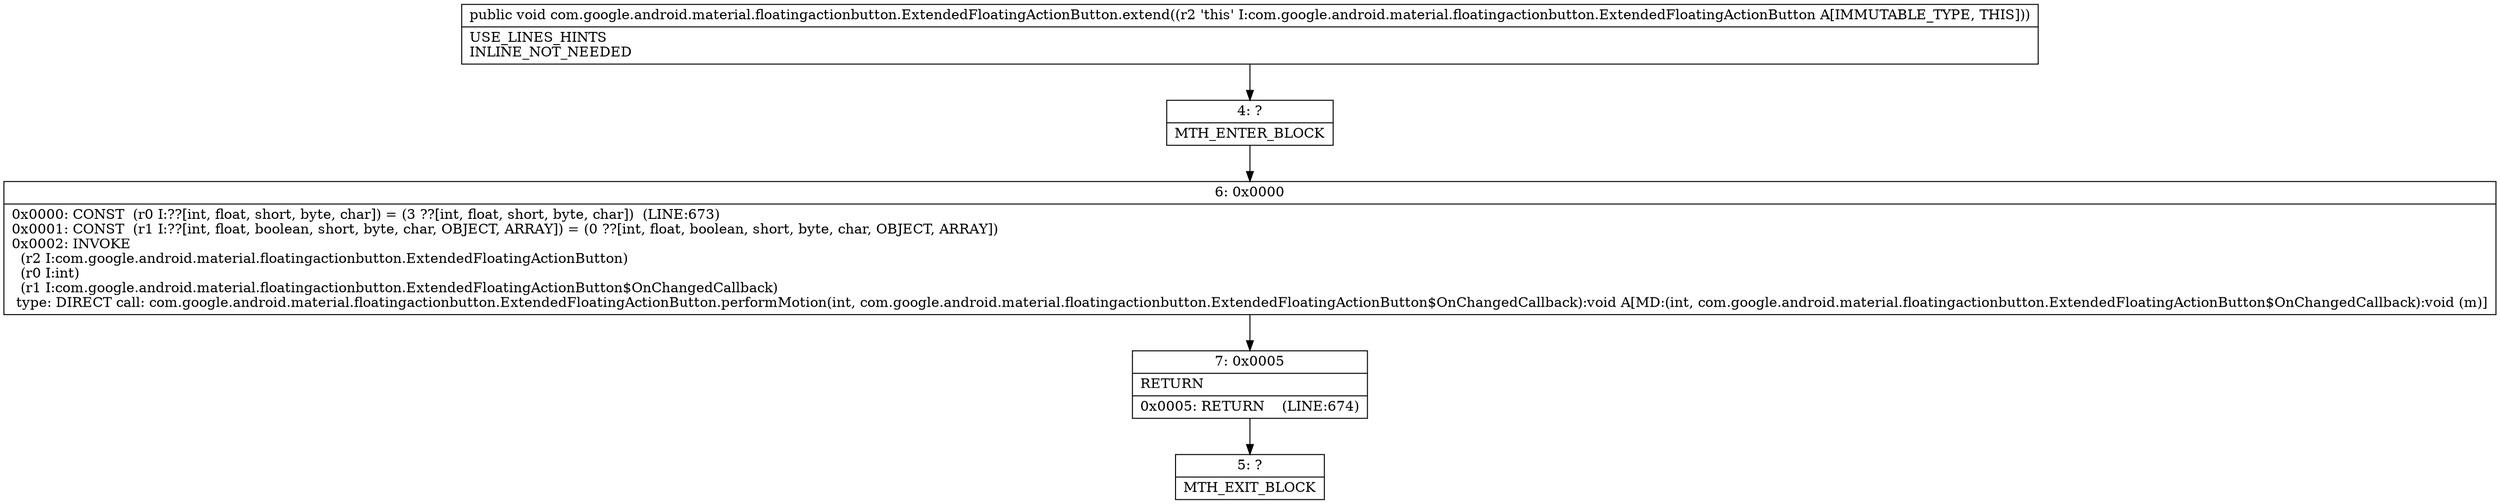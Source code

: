 digraph "CFG forcom.google.android.material.floatingactionbutton.ExtendedFloatingActionButton.extend()V" {
Node_4 [shape=record,label="{4\:\ ?|MTH_ENTER_BLOCK\l}"];
Node_6 [shape=record,label="{6\:\ 0x0000|0x0000: CONST  (r0 I:??[int, float, short, byte, char]) = (3 ??[int, float, short, byte, char])  (LINE:673)\l0x0001: CONST  (r1 I:??[int, float, boolean, short, byte, char, OBJECT, ARRAY]) = (0 ??[int, float, boolean, short, byte, char, OBJECT, ARRAY]) \l0x0002: INVOKE  \l  (r2 I:com.google.android.material.floatingactionbutton.ExtendedFloatingActionButton)\l  (r0 I:int)\l  (r1 I:com.google.android.material.floatingactionbutton.ExtendedFloatingActionButton$OnChangedCallback)\l type: DIRECT call: com.google.android.material.floatingactionbutton.ExtendedFloatingActionButton.performMotion(int, com.google.android.material.floatingactionbutton.ExtendedFloatingActionButton$OnChangedCallback):void A[MD:(int, com.google.android.material.floatingactionbutton.ExtendedFloatingActionButton$OnChangedCallback):void (m)]\l}"];
Node_7 [shape=record,label="{7\:\ 0x0005|RETURN\l|0x0005: RETURN    (LINE:674)\l}"];
Node_5 [shape=record,label="{5\:\ ?|MTH_EXIT_BLOCK\l}"];
MethodNode[shape=record,label="{public void com.google.android.material.floatingactionbutton.ExtendedFloatingActionButton.extend((r2 'this' I:com.google.android.material.floatingactionbutton.ExtendedFloatingActionButton A[IMMUTABLE_TYPE, THIS]))  | USE_LINES_HINTS\lINLINE_NOT_NEEDED\l}"];
MethodNode -> Node_4;Node_4 -> Node_6;
Node_6 -> Node_7;
Node_7 -> Node_5;
}

